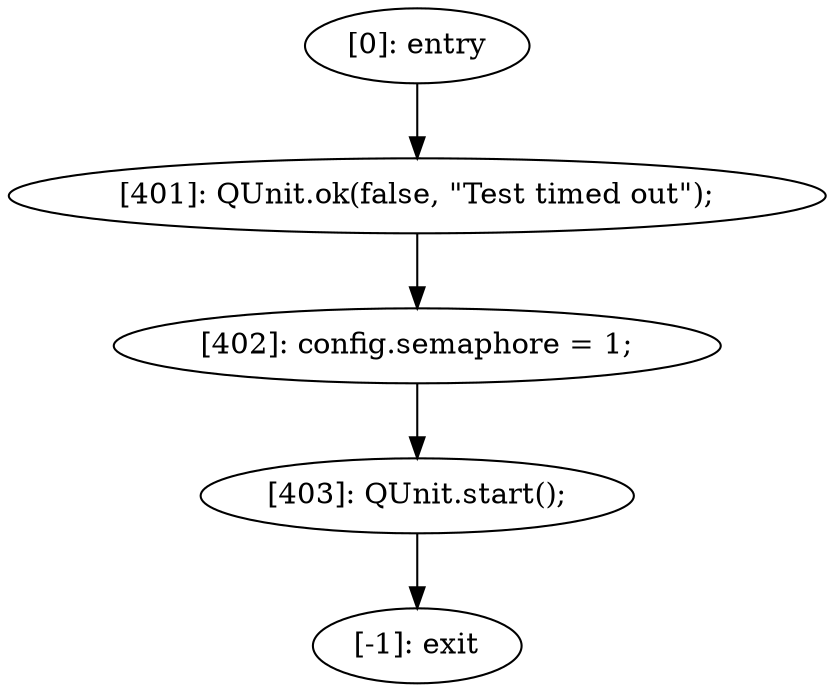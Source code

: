 digraph {
"0" [label="[403]: QUnit.start();\n"] 
"1" [label="[402]: config.semaphore = 1;\n"] 
"2" [label="[401]: QUnit.ok(false, \"Test timed out\");\n"] 
"3" [label="[-1]: exit"] 
"4" [label="[0]: entry"] 
"0" -> "3" [label=""] 
"1" -> "0" [label=""] 
"2" -> "1" [label=""] 
"4" -> "2" [label=""] 
}
